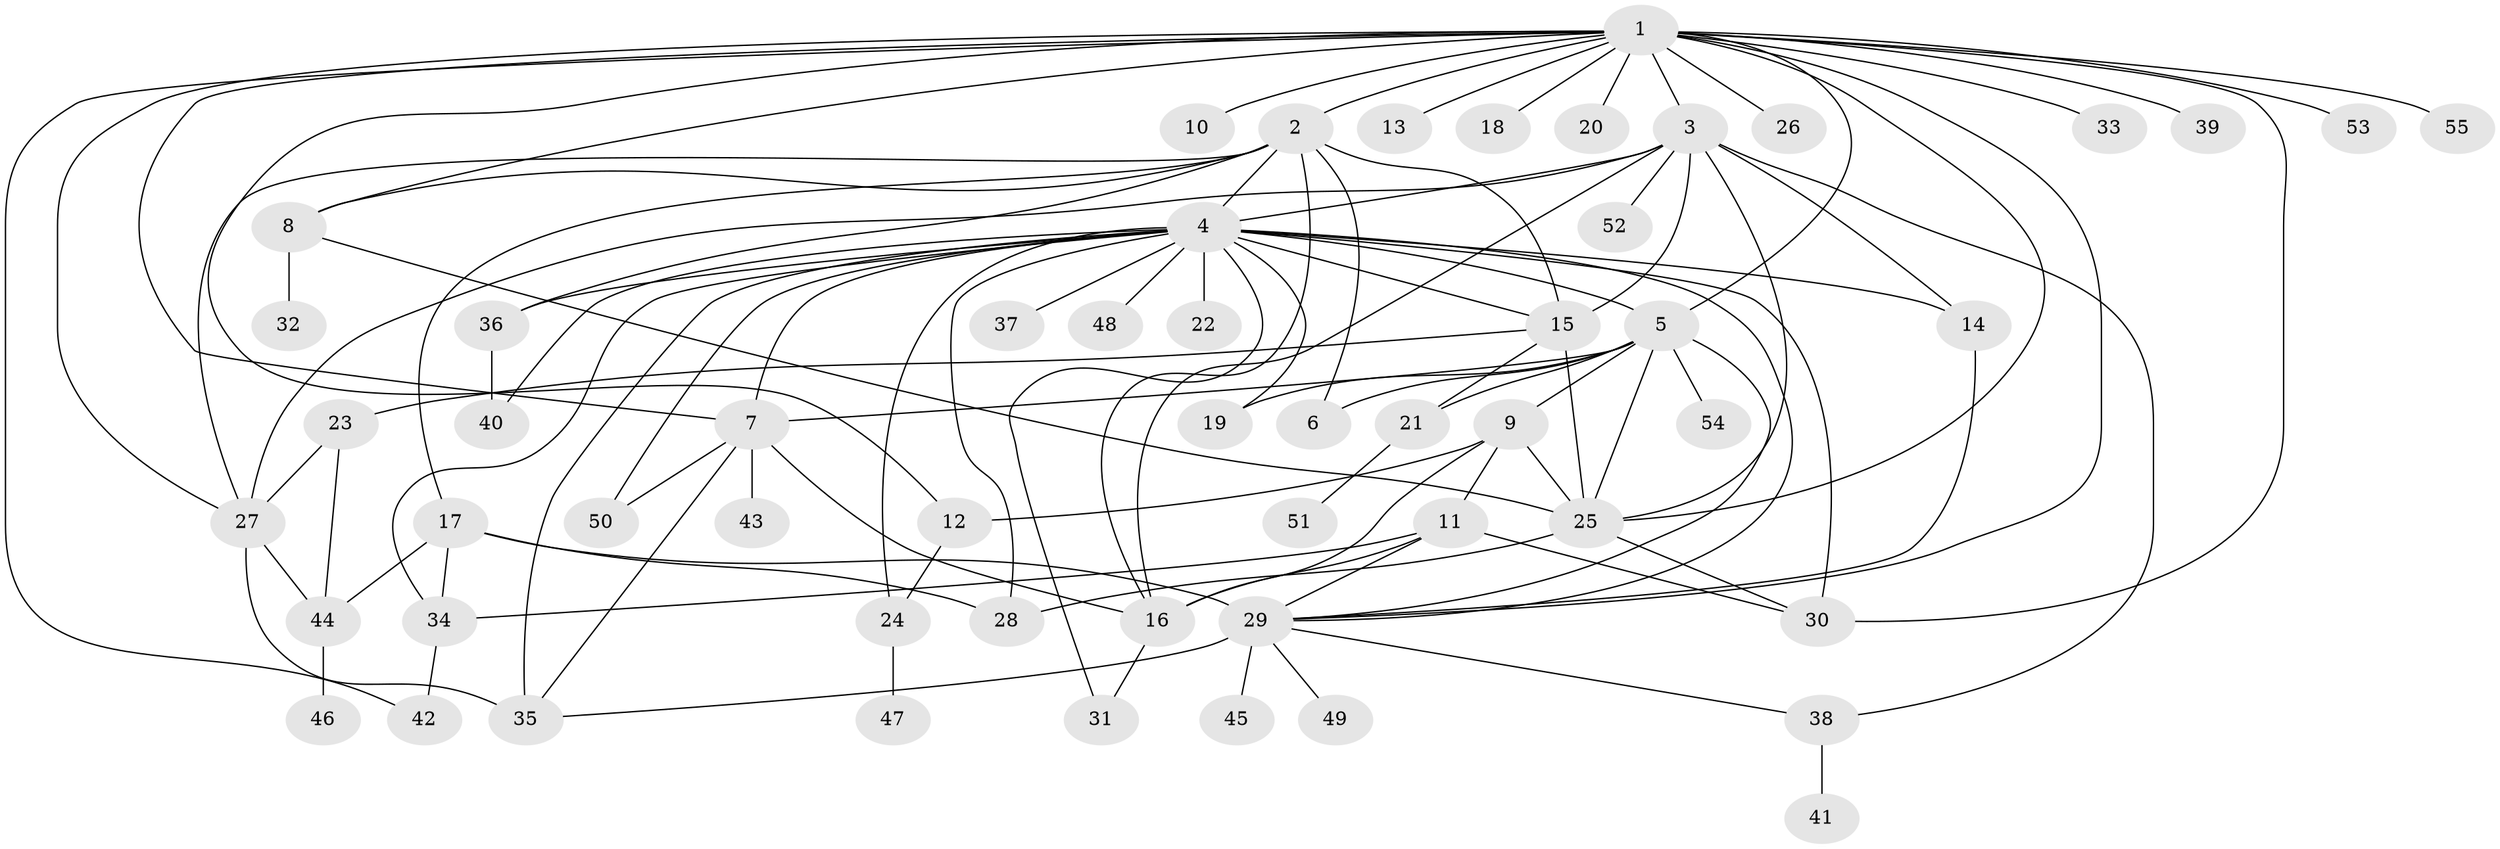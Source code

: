 // original degree distribution, {23: 0.009345794392523364, 7: 0.056074766355140186, 12: 0.009345794392523364, 24: 0.009345794392523364, 13: 0.009345794392523364, 4: 0.08411214953271028, 11: 0.009345794392523364, 1: 0.4672897196261682, 8: 0.009345794392523364, 3: 0.04672897196261682, 2: 0.21495327102803738, 14: 0.009345794392523364, 5: 0.037383177570093455, 6: 0.028037383177570093}
// Generated by graph-tools (version 1.1) at 2025/35/03/09/25 02:35:20]
// undirected, 55 vertices, 102 edges
graph export_dot {
graph [start="1"]
  node [color=gray90,style=filled];
  1;
  2;
  3;
  4;
  5;
  6;
  7;
  8;
  9;
  10;
  11;
  12;
  13;
  14;
  15;
  16;
  17;
  18;
  19;
  20;
  21;
  22;
  23;
  24;
  25;
  26;
  27;
  28;
  29;
  30;
  31;
  32;
  33;
  34;
  35;
  36;
  37;
  38;
  39;
  40;
  41;
  42;
  43;
  44;
  45;
  46;
  47;
  48;
  49;
  50;
  51;
  52;
  53;
  54;
  55;
  1 -- 2 [weight=1.0];
  1 -- 3 [weight=1.0];
  1 -- 5 [weight=1.0];
  1 -- 7 [weight=1.0];
  1 -- 8 [weight=1.0];
  1 -- 10 [weight=1.0];
  1 -- 12 [weight=1.0];
  1 -- 13 [weight=1.0];
  1 -- 18 [weight=1.0];
  1 -- 20 [weight=1.0];
  1 -- 25 [weight=1.0];
  1 -- 26 [weight=1.0];
  1 -- 27 [weight=1.0];
  1 -- 29 [weight=1.0];
  1 -- 30 [weight=1.0];
  1 -- 33 [weight=1.0];
  1 -- 39 [weight=1.0];
  1 -- 42 [weight=1.0];
  1 -- 53 [weight=1.0];
  1 -- 55 [weight=1.0];
  2 -- 4 [weight=1.0];
  2 -- 6 [weight=2.0];
  2 -- 8 [weight=1.0];
  2 -- 15 [weight=1.0];
  2 -- 16 [weight=1.0];
  2 -- 17 [weight=1.0];
  2 -- 27 [weight=1.0];
  2 -- 36 [weight=1.0];
  3 -- 4 [weight=1.0];
  3 -- 14 [weight=1.0];
  3 -- 15 [weight=2.0];
  3 -- 16 [weight=1.0];
  3 -- 25 [weight=1.0];
  3 -- 27 [weight=1.0];
  3 -- 38 [weight=1.0];
  3 -- 52 [weight=1.0];
  4 -- 5 [weight=1.0];
  4 -- 7 [weight=1.0];
  4 -- 14 [weight=1.0];
  4 -- 15 [weight=1.0];
  4 -- 19 [weight=1.0];
  4 -- 22 [weight=1.0];
  4 -- 24 [weight=1.0];
  4 -- 28 [weight=1.0];
  4 -- 29 [weight=2.0];
  4 -- 30 [weight=1.0];
  4 -- 31 [weight=1.0];
  4 -- 34 [weight=1.0];
  4 -- 35 [weight=1.0];
  4 -- 36 [weight=1.0];
  4 -- 37 [weight=1.0];
  4 -- 40 [weight=1.0];
  4 -- 48 [weight=1.0];
  4 -- 50 [weight=1.0];
  5 -- 6 [weight=1.0];
  5 -- 7 [weight=1.0];
  5 -- 9 [weight=1.0];
  5 -- 19 [weight=1.0];
  5 -- 21 [weight=1.0];
  5 -- 25 [weight=1.0];
  5 -- 29 [weight=2.0];
  5 -- 54 [weight=1.0];
  7 -- 16 [weight=1.0];
  7 -- 35 [weight=1.0];
  7 -- 43 [weight=4.0];
  7 -- 50 [weight=1.0];
  8 -- 25 [weight=1.0];
  8 -- 32 [weight=1.0];
  9 -- 11 [weight=1.0];
  9 -- 12 [weight=1.0];
  9 -- 16 [weight=1.0];
  9 -- 25 [weight=2.0];
  11 -- 16 [weight=1.0];
  11 -- 29 [weight=1.0];
  11 -- 30 [weight=1.0];
  11 -- 34 [weight=1.0];
  12 -- 24 [weight=1.0];
  14 -- 29 [weight=1.0];
  15 -- 21 [weight=1.0];
  15 -- 23 [weight=2.0];
  15 -- 25 [weight=1.0];
  16 -- 31 [weight=1.0];
  17 -- 28 [weight=1.0];
  17 -- 29 [weight=8.0];
  17 -- 34 [weight=1.0];
  17 -- 44 [weight=1.0];
  21 -- 51 [weight=1.0];
  23 -- 27 [weight=1.0];
  23 -- 44 [weight=1.0];
  24 -- 47 [weight=1.0];
  25 -- 28 [weight=1.0];
  25 -- 30 [weight=1.0];
  27 -- 35 [weight=2.0];
  27 -- 44 [weight=1.0];
  29 -- 35 [weight=1.0];
  29 -- 38 [weight=1.0];
  29 -- 45 [weight=1.0];
  29 -- 49 [weight=1.0];
  34 -- 42 [weight=1.0];
  36 -- 40 [weight=2.0];
  38 -- 41 [weight=3.0];
  44 -- 46 [weight=1.0];
}
